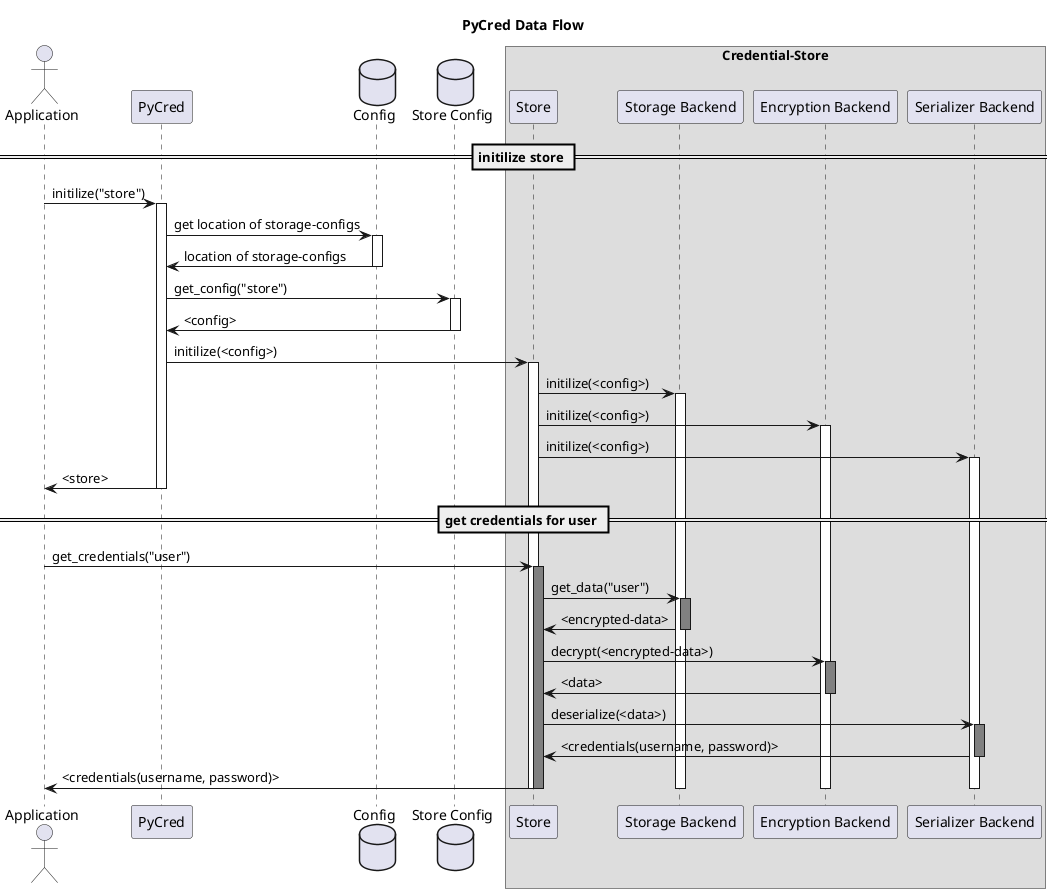 @startuml

title PyCred Data Flow

actor Application as app
participant PyCred as pycred
database Config as config
database "Store Config" as storeconfig
box "Credential-Store"
participant "Store" as store
participant "Storage Backend" as storage
participant "Encryption Backend" as encrypt
participant "Serializer Backend" as serializer
end box

== initilize store ==

app -> pycred : initilize("store")
activate pycred

pycred -> config : get location of storage-configs
activate config
pycred <- config: location of storage-configs
deactivate config

pycred -> storeconfig : get_config("store")
activate storeconfig
pycred <- storeconfig : <config>
deactivate storeconfig

pycred -> store : initilize(<config>)
activate store
store -> storage : initilize(<config>)
activate storage
store -> encrypt : initilize(<config>)
activate encrypt
store -> serializer : initilize(<config>)
activate serializer

app <- pycred : <store>
deactivate pycred

== get credentials for user ==

app -> store: get_credentials("user")
activate store #gray

store -> storage : get_data("user")
activate storage #gray
store <- storage : <encrypted-data>
deactivate storage

store -> encrypt : decrypt(<encrypted-data>)
activate encrypt #gray
store <- encrypt : <data>
deactivate encrypt

store -> serializer : deserialize(<data>)
activate serializer #gray
store <- serializer : <credentials(username, password)>
deactivate serializer

app <- store : <credentials(username, password)>
deactivate store

deactivate store
deactivate storage
deactivate encrypt
deactivate serializer


@enduml
